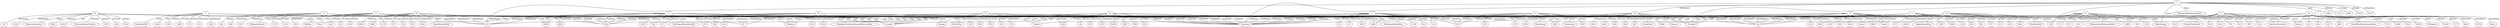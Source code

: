 
graph "grafo" { 
overlap = "scale"; 
1 -- WiiSports [label=Name]
2 -- SuperMarioBros [label=Name]
3 -- MarioKartWii [label=Name]
4 -- WiiSportsResort [label=Name]
5 -- PokemonRedPokemonBlue [label=Name]
6 -- Tetris [label=Name]
7 -- NewSuperMarioBros [label=Name]
8 -- WiiPlay [label=Name]
9 -- NewSuperMarioBrosWii [label=Name]
10 -- DuckHunt [label=Name]
11 -- Nintendogs [label=Name]
12 -- MarioKartDS [label=Name]
13 -- PokemonGoldPokemonSilver [label=Name]
14 -- WiiFit [label=Name]
15 -- WiiFitPlus [label=Name]
16 -- KinectAdventures [label=Name]
17 -- GrandTheftAutoV [label=Name]
18 -- GrandTheftAutoSanAndreas [label=Name]
19 -- SuperMarioWorld [label=Name]
20 -- BrainAgeTrainYourBraininMinutesaDay [label=Name]
1 -- Wii [label=Platform]
2 -- NES [label=Platform]
3 -- Wii [label=Platform]
4 -- Wii [label=Platform]
5 -- GB [label=Platform]
6 -- GB [label=Platform]
7 -- DS [label=Platform]
8 -- Wii [label=Platform]
9 -- Wii [label=Platform]
10 -- NES [label=Platform]
11 -- DS [label=Platform]
12 -- DS [label=Platform]
13 -- GB [label=Platform]
14 -- Wii [label=Platform]
15 -- Wii [label=Platform]
16 -- X360 [label=Platform]
17 -- PS3 [label=Platform]
18 -- PS2 [label=Platform]
19 -- SNES [label=Platform]
20 -- DS [label=Platform]
1 -- 2006 [label=Year]
2 -- 1985 [label=Year]
3 -- 2008 [label=Year]
4 -- 2009 [label=Year]
5 -- 1996 [label=Year]
6 -- 1989 [label=Year]
7 -- 2006 [label=Year]
8 -- 2006 [label=Year]
9 -- 2009 [label=Year]
10 -- 1984 [label=Year]
11 -- 2005 [label=Year]
12 -- 2005 [label=Year]
13 -- 1999 [label=Year]
14 -- 2007 [label=Year]
15 -- 2009 [label=Year]
16 -- 2010 [label=Year]
17 -- 2013 [label=Year]
18 -- 2004 [label=Year]
19 -- 1990 [label=Year]
20 -- 2005 [label=Year]
1 -- Sports [label=Genre]
2 -- Platform [label=Genre]
3 -- Racing [label=Genre]
4 -- Sports [label=Genre]
5 -- RolePlaying [label=Genre]
6 -- Puzzle [label=Genre]
7 -- Platform [label=Genre]
8 -- Misc [label=Genre]
9 -- Platform [label=Genre]
10 -- Shooter [label=Genre]
11 -- Simulation [label=Genre]
12 -- Racing [label=Genre]
13 -- RolePlaying [label=Genre]
14 -- Sports [label=Genre]
15 -- Sports [label=Genre]
16 -- Misc [label=Genre]
17 -- Action [label=Genre]
18 -- Action [label=Genre]
19 -- Platform [label=Genre]
20 -- Misc [label=Genre]
1 -- Nintendo [label=Publisher]
2 -- Nintendo [label=Publisher]
3 -- Nintendo [label=Publisher]
4 -- Nintendo [label=Publisher]
5 -- Nintendo [label=Publisher]
6 -- Nintendo [label=Publisher]
7 -- Nintendo [label=Publisher]
8 -- Nintendo [label=Publisher]
9 -- Nintendo [label=Publisher]
10 -- Nintendo [label=Publisher]
11 -- Nintendo [label=Publisher]
12 -- Nintendo [label=Publisher]
13 -- Nintendo [label=Publisher]
14 -- Nintendo [label=Publisher]
15 -- Nintendo [label=Publisher]
16 -- MicrosoftGameStudios [label=Publisher]
17 -- TakeTwoInteractive [label=Publisher]
18 -- TakeTwoInteractive [label=Publisher]
19 -- Nintendo [label=Publisher]
20 -- Nintendo [label=Publisher]
1 -- 4149 [label=NASales]
2 -- 2908 [label=NASales]
3 -- 1585 [label=NASales]
4 -- 1575 [label=NASales]
5 -- 1127 [label=NASales]
6 -- 232 [label=NASales]
7 -- 1138 [label=NASales]
8 -- 1403 [label=NASales]
9 -- 1459 [label=NASales]
10 -- 2693 [label=NASales]
11 -- 907 [label=NASales]
12 -- 981 [label=NASales]
13 -- 90 [label=NASales]
14 -- 894 [label=NASales]
15 -- 909 [label=NASales]
16 -- 1497 [label=NASales]
17 -- 701 [label=NASales]
18 -- 943 [label=NASales]
19 -- 1278 [label=NASales]
20 -- 475 [label=NASales]
1 -- 2902 [label=EUSales]
2 -- 358 [label=EUSales]
3 -- 1288 [label=EUSales]
4 -- 1101 [label=EUSales]
5 -- 889 [label=EUSales]
6 -- 226 [label=EUSales]
7 -- 923 [label=EUSales]
8 -- 92 [label=EUSales]
9 -- 706 [label=EUSales]
10 -- 063 [label=EUSales]
11 -- 110 [label=EUSales]
12 -- 757 [label=EUSales]
13 -- 618 [label=EUSales]
14 -- 803 [label=EUSales]
15 -- 859 [label=EUSales]
16 -- 494 [label=EUSales]
17 -- 927 [label=EUSales]
18 -- 04 [label=EUSales]
19 -- 375 [label=EUSales]
20 -- 926 [label=EUSales]
1 -- 377 [label=JPSales]
2 -- 681 [label=JPSales]
3 -- 379 [label=JPSales]
4 -- 328 [label=JPSales]
5 -- 1022 [label=JPSales]
6 -- 422 [label=JPSales]
7 -- 65 [label=JPSales]
8 -- 293 [label=JPSales]
9 -- 47 [label=JPSales]
10 -- 028 [label=JPSales]
11 -- 193 [label=JPSales]
12 -- 413 [label=JPSales]
13 -- 72 [label=JPSales]
14 -- 36 [label=JPSales]
15 -- 253 [label=JPSales]
16 -- 024 [label=JPSales]
17 -- 097 [label=JPSales]
18 -- 041 [label=JPSales]
19 -- 354 [label=JPSales]
20 -- 416 [label=JPSales]
1 -- 846 [label=OtherSales]
2 -- 077 [label=OtherSales]
3 -- 331 [label=OtherSales]
4 -- 296 [label=OtherSales]
5 -- 10 [label=OtherSales]
6 -- 058 [label=OtherSales]
7 -- 29 [label=OtherSales]
8 -- 285 [label=OtherSales]
9 -- 226 [label=OtherSales]
10 -- 047 [label=OtherSales]
11 -- 275 [label=OtherSales]
12 -- 192 [label=OtherSales]
13 -- 071 [label=OtherSales]
14 -- 215 [label=OtherSales]
15 -- 179 [label=OtherSales]
16 -- 167 [label=OtherSales]
17 -- 414 [label=OtherSales]
18 -- 1057 [label=OtherSales]
19 -- 055 [label=OtherSales]
20 -- 205 [label=OtherSales]
1 -- 8274 [label=GlobalSales]
2 -- 4024 [label=GlobalSales]
3 -- 3582 [label=GlobalSales]
4 -- 330 [label=GlobalSales]
5 -- 3137 [label=GlobalSales]
6 -- 3026 [label=GlobalSales]
7 -- 3001 [label=GlobalSales]
8 -- 2902 [label=GlobalSales]
9 -- 2862 [label=GlobalSales]
10 -- 2831 [label=GlobalSales]
11 -- 2476 [label=GlobalSales]
12 -- 2342 [label=GlobalSales]
13 -- 231 [label=GlobalSales]
14 -- 2272 [label=GlobalSales]
15 -- 220 [label=GlobalSales]
16 -- 2182 [label=GlobalSales]
17 -- 214 [label=GlobalSales]
18 -- 2081 [label=GlobalSales]
19 -- 2061 [label=GlobalSales]
20 -- 2022 [label=GlobalSales]
1 -- Console [label=type]
2 -- Console [label=type]
3 -- Console [label=type]
4 -- Console [label=type]
5 -- Portable [label=type]
6 -- Portable [label=type]
7 -- Portable [label=type]
8 -- Console [label=type]
9 -- Console [label=type]
10 -- Console [label=type]
11 -- Portable [label=type]
12 -- Portable [label=type]
13 -- Portable [label=type]
14 -- Console [label=type]
15 -- Console [label=type]
16 -- Console [label=type]
17 -- Console [label=type]
18 -- Console [label=type]
19 -- Console [label=type]
20 -- Portable [label=type]
1 -- Other [label=MainRegion]
2 -- JP [label=MainRegion]
3 -- JP [label=MainRegion]
4 -- JP [label=MainRegion]
5 -- EU [label=MainRegion]
6 -- JP [label=MainRegion]
7 -- EU [label=MainRegion]
8 -- EU [label=MainRegion]
9 -- EU [label=MainRegion]
10 -- NA [label=MainRegion]
11 -- NA [label=MainRegion]
12 -- NA [label=MainRegion]
13 -- NA [label=MainRegion]
14 -- NA [label=MainRegion]
15 -- NA [label=MainRegion]
16 -- EU [label=MainRegion]
17 -- EU [label=MainRegion]
18 -- NA [label=MainRegion]
19 -- EU [label=MainRegion]
20 -- EU [label=MainRegion]
}
